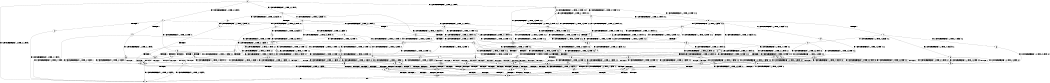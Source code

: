 digraph BCG {
size = "7, 10.5";
center = TRUE;
node [shape = circle];
0 [peripheries = 2];
0 -> 1 [label = "EX !0 !ATOMIC_EXCH_BRANCH (1, +0, TRUE, +0, 3, TRUE) !::"];
0 -> 2 [label = "EX !1 !ATOMIC_EXCH_BRANCH (1, +1, TRUE, +0, 2, TRUE) !::"];
0 -> 3 [label = "EX !2 !ATOMIC_EXCH_BRANCH (1, +0, TRUE, +0, 1, TRUE) !::"];
0 -> 4 [label = "EX !0 !ATOMIC_EXCH_BRANCH (1, +0, TRUE, +0, 3, TRUE) !::"];
2 -> 5 [label = "EX !0 !ATOMIC_EXCH_BRANCH (1, +0, TRUE, +0, 3, FALSE) !:0:1:"];
2 -> 6 [label = "TERMINATE !1"];
2 -> 7 [label = "EX !2 !ATOMIC_EXCH_BRANCH (1, +0, TRUE, +0, 1, FALSE) !:0:1:"];
2 -> 8 [label = "EX !0 !ATOMIC_EXCH_BRANCH (1, +0, TRUE, +0, 3, FALSE) !:0:1:"];
3 -> 9 [label = "EX !2 !ATOMIC_EXCH_BRANCH (1, +0, TRUE, +0, 1, TRUE) !:0:1:2:"];
3 -> 10 [label = "EX !1 !ATOMIC_EXCH_BRANCH (1, +1, TRUE, +0, 2, TRUE) !:0:1:2:"];
3 -> 11 [label = "EX !0 !ATOMIC_EXCH_BRANCH (1, +0, TRUE, +0, 3, TRUE) !:0:1:2:"];
3 -> 12 [label = "EX !2 !ATOMIC_EXCH_BRANCH (1, +0, TRUE, +0, 1, TRUE) !:0:1:2:"];
4 -> 13 [label = "TERMINATE !0"];
4 -> 14 [label = "TERMINATE !0"];
4 -> 15 [label = "EX !1 !ATOMIC_EXCH_BRANCH (1, +1, TRUE, +0, 2, TRUE) !:0:"];
4 -> 16 [label = "EX !2 !ATOMIC_EXCH_BRANCH (1, +0, TRUE, +0, 1, TRUE) !:0:"];
5 -> 17 [label = "EX !0 !ATOMIC_EXCH_BRANCH (1, +1, TRUE, +0, 3, TRUE) !:0:1:"];
6 -> 18 [label = "EX !0 !ATOMIC_EXCH_BRANCH (1, +0, TRUE, +0, 3, FALSE) !:0:"];
6 -> 19 [label = "EX !2 !ATOMIC_EXCH_BRANCH (1, +0, TRUE, +0, 1, FALSE) !:0:"];
6 -> 20 [label = "EX !0 !ATOMIC_EXCH_BRANCH (1, +0, TRUE, +0, 3, FALSE) !:0:"];
7 -> 21 [label = "EX !0 !ATOMIC_EXCH_BRANCH (1, +0, TRUE, +0, 3, TRUE) !:0:1:2:"];
7 -> 22 [label = "TERMINATE !1"];
7 -> 23 [label = "TERMINATE !2"];
7 -> 24 [label = "EX !0 !ATOMIC_EXCH_BRANCH (1, +0, TRUE, +0, 3, TRUE) !:0:1:2:"];
8 -> 17 [label = "EX !0 !ATOMIC_EXCH_BRANCH (1, +1, TRUE, +0, 3, TRUE) !:0:1:"];
8 -> 25 [label = "TERMINATE !1"];
8 -> 26 [label = "EX !2 !ATOMIC_EXCH_BRANCH (1, +0, TRUE, +0, 1, TRUE) !:0:1:"];
8 -> 27 [label = "EX !0 !ATOMIC_EXCH_BRANCH (1, +1, TRUE, +0, 3, TRUE) !:0:1:"];
9 -> 28 [label = "EX !0 !ATOMIC_EXCH_BRANCH (1, +0, TRUE, +0, 3, TRUE) !:0:1:2:"];
10 -> 29 [label = "EX !2 !ATOMIC_EXCH_BRANCH (1, +0, TRUE, +0, 1, FALSE) !:0:1:2:"];
10 -> 30 [label = "TERMINATE !1"];
10 -> 31 [label = "EX !0 !ATOMIC_EXCH_BRANCH (1, +0, TRUE, +0, 3, FALSE) !:0:1:2:"];
10 -> 32 [label = "EX !2 !ATOMIC_EXCH_BRANCH (1, +0, TRUE, +0, 1, FALSE) !:0:1:2:"];
11 -> 33 [label = "EX !1 !ATOMIC_EXCH_BRANCH (1, +1, TRUE, +0, 2, TRUE) !:0:1:2:"];
11 -> 34 [label = "TERMINATE !0"];
11 -> 35 [label = "EX !1 !ATOMIC_EXCH_BRANCH (1, +1, TRUE, +0, 2, TRUE) !:0:1:2:"];
11 -> 11 [label = "EX !2 !ATOMIC_EXCH_BRANCH (1, +0, TRUE, +0, 1, TRUE) !:0:1:2:"];
12 -> 28 [label = "EX !0 !ATOMIC_EXCH_BRANCH (1, +0, TRUE, +0, 3, TRUE) !:0:1:2:"];
12 -> 10 [label = "EX !1 !ATOMIC_EXCH_BRANCH (1, +1, TRUE, +0, 2, TRUE) !:0:1:2:"];
12 -> 11 [label = "EX !0 !ATOMIC_EXCH_BRANCH (1, +0, TRUE, +0, 3, TRUE) !:0:1:2:"];
12 -> 12 [label = "EX !2 !ATOMIC_EXCH_BRANCH (1, +0, TRUE, +0, 1, TRUE) !:0:1:2:"];
13 -> 1 [label = "EX !2 !ATOMIC_EXCH_BRANCH (1, +0, TRUE, +0, 1, TRUE) !::"];
14 -> 1 [label = "EX !2 !ATOMIC_EXCH_BRANCH (1, +0, TRUE, +0, 1, TRUE) !::"];
14 -> 36 [label = "EX !1 !ATOMIC_EXCH_BRANCH (1, +1, TRUE, +0, 2, TRUE) !::"];
14 -> 37 [label = "EX !2 !ATOMIC_EXCH_BRANCH (1, +0, TRUE, +0, 1, TRUE) !::"];
15 -> 38 [label = "TERMINATE !0"];
15 -> 39 [label = "TERMINATE !1"];
15 -> 40 [label = "TERMINATE !0"];
15 -> 41 [label = "EX !2 !ATOMIC_EXCH_BRANCH (1, +0, TRUE, +0, 1, FALSE) !:0:1:"];
16 -> 28 [label = "EX !2 !ATOMIC_EXCH_BRANCH (1, +0, TRUE, +0, 1, TRUE) !:0:1:2:"];
16 -> 34 [label = "TERMINATE !0"];
16 -> 35 [label = "EX !1 !ATOMIC_EXCH_BRANCH (1, +1, TRUE, +0, 2, TRUE) !:0:1:2:"];
16 -> 11 [label = "EX !2 !ATOMIC_EXCH_BRANCH (1, +0, TRUE, +0, 1, TRUE) !:0:1:2:"];
17 -> 38 [label = "TERMINATE !0"];
18 -> 42 [label = "EX !0 !ATOMIC_EXCH_BRANCH (1, +1, TRUE, +0, 3, TRUE) !:0:"];
19 -> 43 [label = "EX !0 !ATOMIC_EXCH_BRANCH (1, +0, TRUE, +0, 3, TRUE) !:0:2:"];
19 -> 44 [label = "TERMINATE !2"];
19 -> 45 [label = "EX !0 !ATOMIC_EXCH_BRANCH (1, +0, TRUE, +0, 3, TRUE) !:0:2:"];
20 -> 42 [label = "EX !0 !ATOMIC_EXCH_BRANCH (1, +1, TRUE, +0, 3, TRUE) !:0:"];
20 -> 46 [label = "EX !2 !ATOMIC_EXCH_BRANCH (1, +0, TRUE, +0, 1, TRUE) !:0:"];
20 -> 47 [label = "EX !0 !ATOMIC_EXCH_BRANCH (1, +1, TRUE, +0, 3, TRUE) !:0:"];
21 -> 48 [label = "TERMINATE !0"];
22 -> 43 [label = "EX !0 !ATOMIC_EXCH_BRANCH (1, +0, TRUE, +0, 3, TRUE) !:0:2:"];
22 -> 44 [label = "TERMINATE !2"];
22 -> 45 [label = "EX !0 !ATOMIC_EXCH_BRANCH (1, +0, TRUE, +0, 3, TRUE) !:0:2:"];
23 -> 49 [label = "EX !0 !ATOMIC_EXCH_BRANCH (1, +0, TRUE, +0, 3, TRUE) !:0:1:"];
23 -> 44 [label = "TERMINATE !1"];
23 -> 50 [label = "EX !0 !ATOMIC_EXCH_BRANCH (1, +0, TRUE, +0, 3, TRUE) !:0:1:"];
24 -> 48 [label = "TERMINATE !0"];
24 -> 51 [label = "TERMINATE !1"];
24 -> 52 [label = "TERMINATE !2"];
24 -> 53 [label = "TERMINATE !0"];
25 -> 42 [label = "EX !0 !ATOMIC_EXCH_BRANCH (1, +1, TRUE, +0, 3, TRUE) !:0:"];
25 -> 46 [label = "EX !2 !ATOMIC_EXCH_BRANCH (1, +0, TRUE, +0, 1, TRUE) !:0:"];
25 -> 47 [label = "EX !0 !ATOMIC_EXCH_BRANCH (1, +1, TRUE, +0, 3, TRUE) !:0:"];
26 -> 33 [label = "EX !0 !ATOMIC_EXCH_BRANCH (1, +1, TRUE, +0, 3, TRUE) !:0:1:2:"];
26 -> 54 [label = "TERMINATE !1"];
26 -> 55 [label = "EX !2 !ATOMIC_EXCH_BRANCH (1, +0, TRUE, +0, 1, TRUE) !:0:1:2:"];
26 -> 35 [label = "EX !0 !ATOMIC_EXCH_BRANCH (1, +1, TRUE, +0, 3, TRUE) !:0:1:2:"];
27 -> 38 [label = "TERMINATE !0"];
27 -> 39 [label = "TERMINATE !1"];
27 -> 40 [label = "TERMINATE !0"];
27 -> 41 [label = "EX !2 !ATOMIC_EXCH_BRANCH (1, +0, TRUE, +0, 1, FALSE) !:0:1:"];
28 -> 33 [label = "EX !1 !ATOMIC_EXCH_BRANCH (1, +1, TRUE, +0, 2, TRUE) !:0:1:2:"];
29 -> 21 [label = "EX !0 !ATOMIC_EXCH_BRANCH (1, +0, TRUE, +0, 3, TRUE) !:0:1:2:"];
30 -> 56 [label = "EX !2 !ATOMIC_EXCH_BRANCH (1, +0, TRUE, +0, 1, FALSE) !:0:2:"];
30 -> 57 [label = "EX !0 !ATOMIC_EXCH_BRANCH (1, +0, TRUE, +0, 3, FALSE) !:0:2:"];
30 -> 58 [label = "EX !2 !ATOMIC_EXCH_BRANCH (1, +0, TRUE, +0, 1, FALSE) !:0:2:"];
31 -> 33 [label = "EX !0 !ATOMIC_EXCH_BRANCH (1, +1, TRUE, +0, 3, TRUE) !:0:1:2:"];
31 -> 54 [label = "TERMINATE !1"];
31 -> 55 [label = "EX !2 !ATOMIC_EXCH_BRANCH (1, +0, TRUE, +0, 1, TRUE) !:0:1:2:"];
31 -> 35 [label = "EX !0 !ATOMIC_EXCH_BRANCH (1, +1, TRUE, +0, 3, TRUE) !:0:1:2:"];
32 -> 21 [label = "EX !0 !ATOMIC_EXCH_BRANCH (1, +0, TRUE, +0, 3, TRUE) !:0:1:2:"];
32 -> 22 [label = "TERMINATE !1"];
32 -> 23 [label = "TERMINATE !2"];
32 -> 24 [label = "EX !0 !ATOMIC_EXCH_BRANCH (1, +0, TRUE, +0, 3, TRUE) !:0:1:2:"];
33 -> 59 [label = "EX !2 !ATOMIC_EXCH_BRANCH (1, +0, TRUE, +0, 1, FALSE) !:0:1:2:"];
34 -> 60 [label = "EX !2 !ATOMIC_EXCH_BRANCH (1, +0, TRUE, +0, 1, TRUE) !:1:2:"];
34 -> 61 [label = "EX !1 !ATOMIC_EXCH_BRANCH (1, +1, TRUE, +0, 2, TRUE) !:1:2:"];
34 -> 62 [label = "EX !2 !ATOMIC_EXCH_BRANCH (1, +0, TRUE, +0, 1, TRUE) !:1:2:"];
35 -> 59 [label = "EX !2 !ATOMIC_EXCH_BRANCH (1, +0, TRUE, +0, 1, FALSE) !:0:1:2:"];
35 -> 63 [label = "TERMINATE !1"];
35 -> 64 [label = "TERMINATE !0"];
35 -> 65 [label = "EX !2 !ATOMIC_EXCH_BRANCH (1, +0, TRUE, +0, 1, FALSE) !:0:1:2:"];
36 -> 66 [label = "TERMINATE !1"];
36 -> 67 [label = "TERMINATE !1"];
36 -> 68 [label = "EX !2 !ATOMIC_EXCH_BRANCH (1, +0, TRUE, +0, 1, FALSE) !:1:"];
37 -> 60 [label = "EX !2 !ATOMIC_EXCH_BRANCH (1, +0, TRUE, +0, 1, TRUE) !:1:2:"];
37 -> 61 [label = "EX !1 !ATOMIC_EXCH_BRANCH (1, +1, TRUE, +0, 2, TRUE) !:1:2:"];
37 -> 62 [label = "EX !2 !ATOMIC_EXCH_BRANCH (1, +0, TRUE, +0, 1, TRUE) !:1:2:"];
38 -> 66 [label = "TERMINATE !1"];
39 -> 66 [label = "TERMINATE !0"];
39 -> 67 [label = "TERMINATE !0"];
39 -> 69 [label = "EX !2 !ATOMIC_EXCH_BRANCH (1, +0, TRUE, +0, 1, FALSE) !:0:"];
40 -> 66 [label = "TERMINATE !1"];
40 -> 67 [label = "TERMINATE !1"];
40 -> 68 [label = "EX !2 !ATOMIC_EXCH_BRANCH (1, +0, TRUE, +0, 1, FALSE) !:1:"];
41 -> 48 [label = "TERMINATE !0"];
41 -> 51 [label = "TERMINATE !1"];
41 -> 52 [label = "TERMINATE !2"];
41 -> 53 [label = "TERMINATE !0"];
42 -> 66 [label = "TERMINATE !0"];
43 -> 70 [label = "TERMINATE !0"];
44 -> 71 [label = "EX !0 !ATOMIC_EXCH_BRANCH (1, +0, TRUE, +0, 3, TRUE) !:0:"];
44 -> 72 [label = "EX !0 !ATOMIC_EXCH_BRANCH (1, +0, TRUE, +0, 3, TRUE) !:0:"];
45 -> 70 [label = "TERMINATE !0"];
45 -> 73 [label = "TERMINATE !2"];
45 -> 74 [label = "TERMINATE !0"];
46 -> 75 [label = "EX !0 !ATOMIC_EXCH_BRANCH (1, +1, TRUE, +0, 3, TRUE) !:0:2:"];
46 -> 76 [label = "EX !2 !ATOMIC_EXCH_BRANCH (1, +0, TRUE, +0, 1, TRUE) !:0:2:"];
46 -> 77 [label = "EX !0 !ATOMIC_EXCH_BRANCH (1, +1, TRUE, +0, 3, TRUE) !:0:2:"];
47 -> 66 [label = "TERMINATE !0"];
47 -> 67 [label = "TERMINATE !0"];
47 -> 69 [label = "EX !2 !ATOMIC_EXCH_BRANCH (1, +0, TRUE, +0, 1, FALSE) !:0:"];
48 -> 78 [label = "TERMINATE !2"];
49 -> 78 [label = "TERMINATE !0"];
50 -> 78 [label = "TERMINATE !0"];
50 -> 73 [label = "TERMINATE !1"];
50 -> 79 [label = "TERMINATE !0"];
51 -> 70 [label = "TERMINATE !0"];
51 -> 73 [label = "TERMINATE !2"];
51 -> 74 [label = "TERMINATE !0"];
52 -> 78 [label = "TERMINATE !0"];
52 -> 73 [label = "TERMINATE !1"];
52 -> 79 [label = "TERMINATE !0"];
53 -> 78 [label = "TERMINATE !2"];
53 -> 74 [label = "TERMINATE !1"];
53 -> 79 [label = "TERMINATE !2"];
54 -> 75 [label = "EX !0 !ATOMIC_EXCH_BRANCH (1, +1, TRUE, +0, 3, TRUE) !:0:2:"];
54 -> 76 [label = "EX !2 !ATOMIC_EXCH_BRANCH (1, +0, TRUE, +0, 1, TRUE) !:0:2:"];
54 -> 77 [label = "EX !0 !ATOMIC_EXCH_BRANCH (1, +1, TRUE, +0, 3, TRUE) !:0:2:"];
55 -> 33 [label = "EX !0 !ATOMIC_EXCH_BRANCH (1, +1, TRUE, +0, 3, TRUE) !:0:1:2:"];
55 -> 54 [label = "TERMINATE !1"];
55 -> 55 [label = "EX !2 !ATOMIC_EXCH_BRANCH (1, +0, TRUE, +0, 1, TRUE) !:0:1:2:"];
55 -> 35 [label = "EX !0 !ATOMIC_EXCH_BRANCH (1, +1, TRUE, +0, 3, TRUE) !:0:1:2:"];
56 -> 43 [label = "EX !0 !ATOMIC_EXCH_BRANCH (1, +0, TRUE, +0, 3, TRUE) !:0:2:"];
57 -> 75 [label = "EX !0 !ATOMIC_EXCH_BRANCH (1, +1, TRUE, +0, 3, TRUE) !:0:2:"];
57 -> 76 [label = "EX !2 !ATOMIC_EXCH_BRANCH (1, +0, TRUE, +0, 1, TRUE) !:0:2:"];
57 -> 77 [label = "EX !0 !ATOMIC_EXCH_BRANCH (1, +1, TRUE, +0, 3, TRUE) !:0:2:"];
58 -> 43 [label = "EX !0 !ATOMIC_EXCH_BRANCH (1, +0, TRUE, +0, 3, TRUE) !:0:2:"];
58 -> 44 [label = "TERMINATE !2"];
58 -> 45 [label = "EX !0 !ATOMIC_EXCH_BRANCH (1, +0, TRUE, +0, 3, TRUE) !:0:2:"];
59 -> 48 [label = "TERMINATE !0"];
60 -> 80 [label = "EX !1 !ATOMIC_EXCH_BRANCH (1, +1, TRUE, +0, 2, TRUE) !:1:2:"];
61 -> 81 [label = "EX !2 !ATOMIC_EXCH_BRANCH (1, +0, TRUE, +0, 1, FALSE) !:1:2:"];
61 -> 82 [label = "TERMINATE !1"];
61 -> 83 [label = "EX !2 !ATOMIC_EXCH_BRANCH (1, +0, TRUE, +0, 1, FALSE) !:1:2:"];
62 -> 80 [label = "EX !1 !ATOMIC_EXCH_BRANCH (1, +1, TRUE, +0, 2, TRUE) !:1:2:"];
62 -> 61 [label = "EX !1 !ATOMIC_EXCH_BRANCH (1, +1, TRUE, +0, 2, TRUE) !:1:2:"];
62 -> 62 [label = "EX !2 !ATOMIC_EXCH_BRANCH (1, +0, TRUE, +0, 1, TRUE) !:1:2:"];
63 -> 84 [label = "EX !2 !ATOMIC_EXCH_BRANCH (1, +0, TRUE, +0, 1, FALSE) !:0:2:"];
63 -> 82 [label = "TERMINATE !0"];
63 -> 85 [label = "EX !2 !ATOMIC_EXCH_BRANCH (1, +0, TRUE, +0, 1, FALSE) !:0:2:"];
64 -> 81 [label = "EX !2 !ATOMIC_EXCH_BRANCH (1, +0, TRUE, +0, 1, FALSE) !:1:2:"];
64 -> 82 [label = "TERMINATE !1"];
64 -> 83 [label = "EX !2 !ATOMIC_EXCH_BRANCH (1, +0, TRUE, +0, 1, FALSE) !:1:2:"];
65 -> 48 [label = "TERMINATE !0"];
65 -> 51 [label = "TERMINATE !1"];
65 -> 52 [label = "TERMINATE !2"];
65 -> 53 [label = "TERMINATE !0"];
66 -> 1 [label = "EX !2 !ATOMIC_EXCH_BRANCH (1, +0, TRUE, +0, 1, FALSE) !::"];
67 -> 1 [label = "EX !2 !ATOMIC_EXCH_BRANCH (1, +0, TRUE, +0, 1, FALSE) !::"];
67 -> 86 [label = "EX !2 !ATOMIC_EXCH_BRANCH (1, +0, TRUE, +0, 1, FALSE) !::"];
68 -> 78 [label = "TERMINATE !2"];
68 -> 74 [label = "TERMINATE !1"];
68 -> 79 [label = "TERMINATE !2"];
69 -> 70 [label = "TERMINATE !0"];
69 -> 73 [label = "TERMINATE !2"];
69 -> 74 [label = "TERMINATE !0"];
70 -> 87 [label = "TERMINATE !2"];
71 -> 87 [label = "TERMINATE !0"];
72 -> 87 [label = "TERMINATE !0"];
72 -> 88 [label = "TERMINATE !0"];
73 -> 87 [label = "TERMINATE !0"];
73 -> 88 [label = "TERMINATE !0"];
74 -> 87 [label = "TERMINATE !2"];
74 -> 88 [label = "TERMINATE !2"];
75 -> 84 [label = "EX !2 !ATOMIC_EXCH_BRANCH (1, +0, TRUE, +0, 1, FALSE) !:0:2:"];
76 -> 75 [label = "EX !0 !ATOMIC_EXCH_BRANCH (1, +1, TRUE, +0, 3, TRUE) !:0:2:"];
76 -> 76 [label = "EX !2 !ATOMIC_EXCH_BRANCH (1, +0, TRUE, +0, 1, TRUE) !:0:2:"];
76 -> 77 [label = "EX !0 !ATOMIC_EXCH_BRANCH (1, +1, TRUE, +0, 3, TRUE) !:0:2:"];
77 -> 84 [label = "EX !2 !ATOMIC_EXCH_BRANCH (1, +0, TRUE, +0, 1, FALSE) !:0:2:"];
77 -> 82 [label = "TERMINATE !0"];
77 -> 85 [label = "EX !2 !ATOMIC_EXCH_BRANCH (1, +0, TRUE, +0, 1, FALSE) !:0:2:"];
78 -> 87 [label = "TERMINATE !1"];
79 -> 87 [label = "TERMINATE !1"];
79 -> 88 [label = "TERMINATE !1"];
80 -> 81 [label = "EX !2 !ATOMIC_EXCH_BRANCH (1, +0, TRUE, +0, 1, FALSE) !:1:2:"];
81 -> 78 [label = "TERMINATE !2"];
82 -> 89 [label = "EX !2 !ATOMIC_EXCH_BRANCH (1, +0, TRUE, +0, 1, FALSE) !:2:"];
82 -> 90 [label = "EX !2 !ATOMIC_EXCH_BRANCH (1, +0, TRUE, +0, 1, FALSE) !:2:"];
83 -> 78 [label = "TERMINATE !2"];
83 -> 74 [label = "TERMINATE !1"];
83 -> 79 [label = "TERMINATE !2"];
84 -> 70 [label = "TERMINATE !0"];
85 -> 70 [label = "TERMINATE !0"];
85 -> 73 [label = "TERMINATE !2"];
85 -> 74 [label = "TERMINATE !0"];
86 -> 87 [label = "TERMINATE !2"];
86 -> 88 [label = "TERMINATE !2"];
87 -> 1 [label = "exit"];
88 -> 1 [label = "exit"];
89 -> 87 [label = "TERMINATE !2"];
90 -> 87 [label = "TERMINATE !2"];
90 -> 88 [label = "TERMINATE !2"];
}
